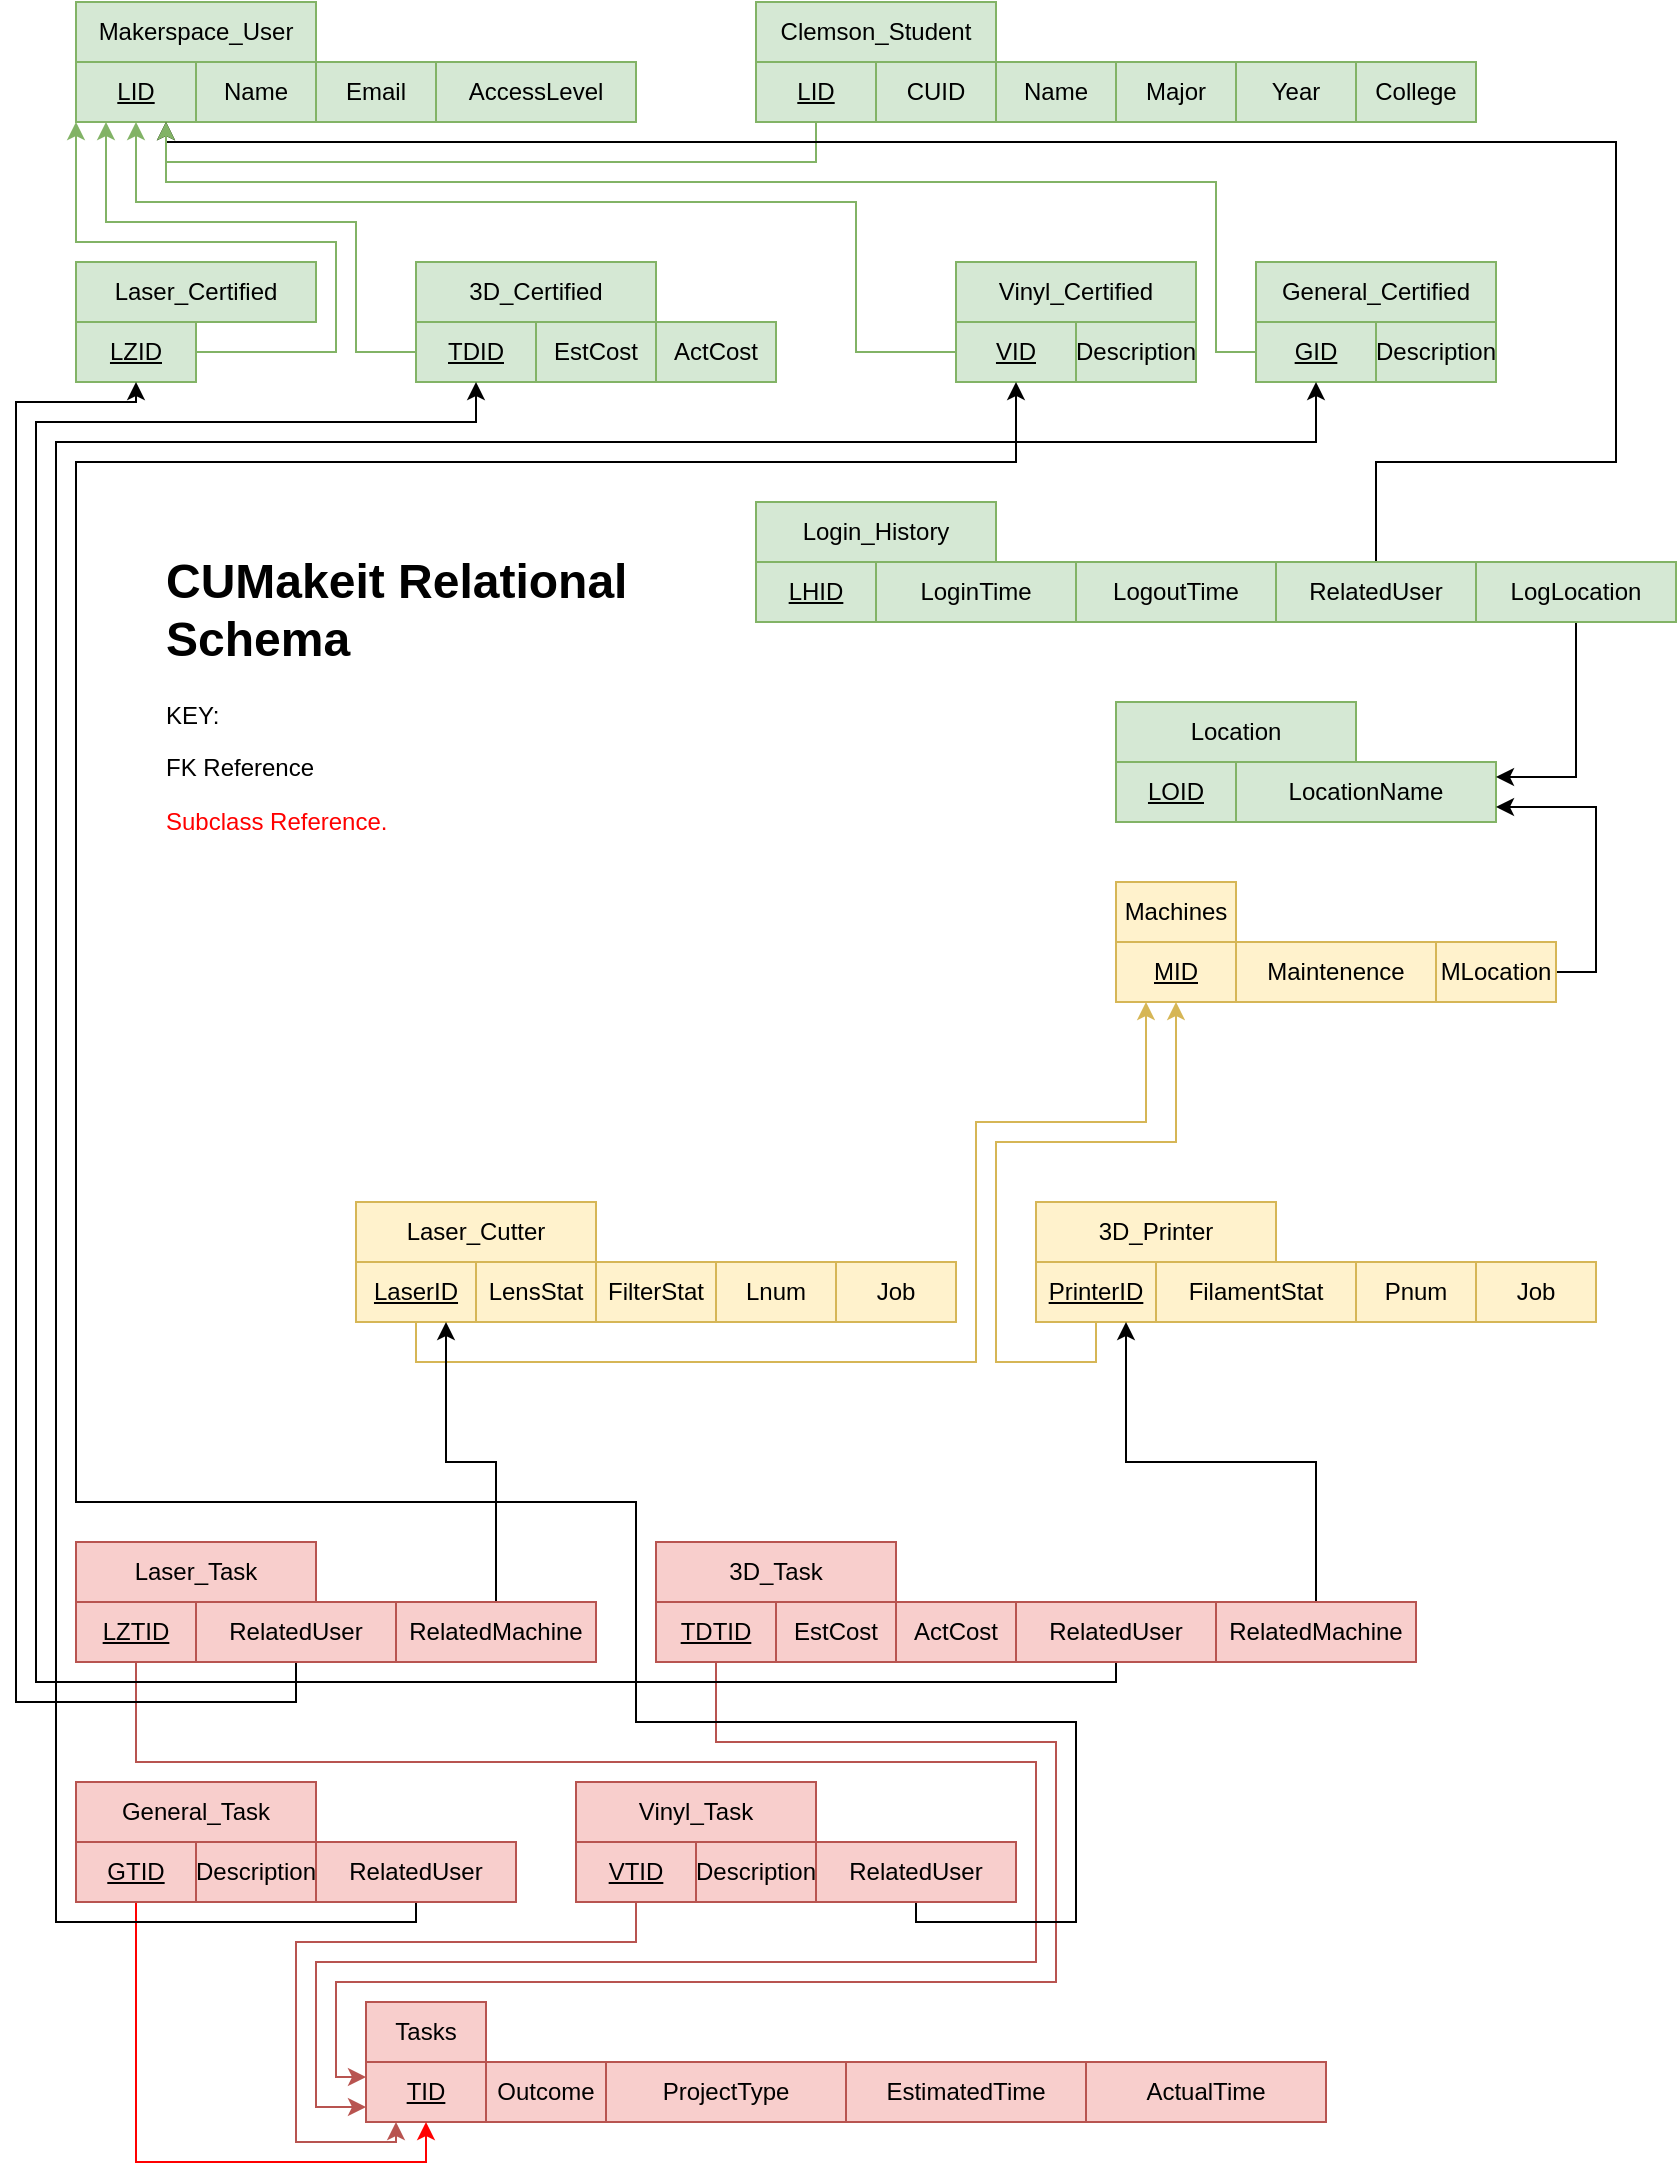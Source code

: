 <mxfile version="12.6.8" type="google"><diagram id="7xzzc8XSe2g-9mgjpQbV" name="Page-1"><mxGraphModel dx="1422" dy="704" grid="1" gridSize="10" guides="1" tooltips="1" connect="1" arrows="1" fold="1" page="1" pageScale="1" pageWidth="850" pageHeight="1100" math="0" shadow="0"><root><mxCell id="0"/><mxCell id="1" parent="0"/><mxCell id="6vYiXT27X86GhQqKQQ4C-1" value="Makerspace_User" style="rounded=0;whiteSpace=wrap;html=1;fillColor=#d5e8d4;strokeColor=#82b366;" parent="1" vertex="1"><mxGeometry x="40" y="10" width="120" height="30" as="geometry"/></mxCell><mxCell id="6vYiXT27X86GhQqKQQ4C-3" value="&lt;u&gt;LID&lt;/u&gt;" style="rounded=0;whiteSpace=wrap;html=1;fillColor=#d5e8d4;strokeColor=#82b366;" parent="1" vertex="1"><mxGeometry x="40" y="40" width="60" height="30" as="geometry"/></mxCell><mxCell id="6vYiXT27X86GhQqKQQ4C-4" value="Name" style="rounded=0;whiteSpace=wrap;html=1;fillColor=#d5e8d4;strokeColor=#82b366;" parent="1" vertex="1"><mxGeometry x="100" y="40" width="60" height="30" as="geometry"/></mxCell><mxCell id="6vYiXT27X86GhQqKQQ4C-5" value="Email" style="rounded=0;whiteSpace=wrap;html=1;fillColor=#d5e8d4;strokeColor=#82b366;" parent="1" vertex="1"><mxGeometry x="160" y="40" width="60" height="30" as="geometry"/></mxCell><mxCell id="6vYiXT27X86GhQqKQQ4C-8" value="AccessLevel" style="rounded=0;whiteSpace=wrap;html=1;fillColor=#d5e8d4;strokeColor=#82b366;" parent="1" vertex="1"><mxGeometry x="220" y="40" width="100" height="30" as="geometry"/></mxCell><mxCell id="6vYiXT27X86GhQqKQQ4C-10" value="Clemson_Student" style="rounded=0;whiteSpace=wrap;html=1;fillColor=#d5e8d4;strokeColor=#82b366;" parent="1" vertex="1"><mxGeometry x="380" y="10" width="120" height="30" as="geometry"/></mxCell><mxCell id="RPvFM0izLNQsbsM2TqoI-70" style="edgeStyle=orthogonalEdgeStyle;rounded=0;orthogonalLoop=1;jettySize=auto;html=1;exitX=0.5;exitY=1;exitDx=0;exitDy=0;entryX=0.75;entryY=1;entryDx=0;entryDy=0;strokeColor=#82b366;fillColor=#d5e8d4;" parent="1" source="6vYiXT27X86GhQqKQQ4C-11" target="6vYiXT27X86GhQqKQQ4C-3" edge="1"><mxGeometry relative="1" as="geometry"/></mxCell><mxCell id="6vYiXT27X86GhQqKQQ4C-11" value="&lt;u&gt;LID&lt;/u&gt;" style="rounded=0;whiteSpace=wrap;html=1;fillColor=#d5e8d4;strokeColor=#82b366;" parent="1" vertex="1"><mxGeometry x="380" y="40" width="60" height="30" as="geometry"/></mxCell><mxCell id="6vYiXT27X86GhQqKQQ4C-12" value="CUID" style="rounded=0;whiteSpace=wrap;html=1;fillColor=#d5e8d4;strokeColor=#82b366;" parent="1" vertex="1"><mxGeometry x="440" y="40" width="60" height="30" as="geometry"/></mxCell><mxCell id="6vYiXT27X86GhQqKQQ4C-13" value="Name" style="rounded=0;whiteSpace=wrap;html=1;fillColor=#d5e8d4;strokeColor=#82b366;" parent="1" vertex="1"><mxGeometry x="500" y="40" width="60" height="30" as="geometry"/></mxCell><mxCell id="6vYiXT27X86GhQqKQQ4C-14" value="Login_History" style="rounded=0;whiteSpace=wrap;html=1;fillColor=#d5e8d4;strokeColor=#82b366;" parent="1" vertex="1"><mxGeometry x="380" y="260" width="120" height="30" as="geometry"/></mxCell><mxCell id="6vYiXT27X86GhQqKQQ4C-15" value="&lt;u&gt;LHID&lt;/u&gt;" style="rounded=0;whiteSpace=wrap;html=1;fillColor=#d5e8d4;strokeColor=#82b366;" parent="1" vertex="1"><mxGeometry x="380" y="290" width="60" height="30" as="geometry"/></mxCell><mxCell id="6vYiXT27X86GhQqKQQ4C-16" value="LoginTime" style="rounded=0;whiteSpace=wrap;html=1;fillColor=#d5e8d4;strokeColor=#82b366;" parent="1" vertex="1"><mxGeometry x="440" y="290" width="100" height="30" as="geometry"/></mxCell><mxCell id="RPvFM0izLNQsbsM2TqoI-42" style="edgeStyle=orthogonalEdgeStyle;rounded=0;orthogonalLoop=1;jettySize=auto;html=1;exitX=0.5;exitY=1;exitDx=0;exitDy=0;entryX=0.25;entryY=1;entryDx=0;entryDy=0;strokeColor=#d6b656;fillColor=#fff2cc;" parent="1" source="6vYiXT27X86GhQqKQQ4C-38" target="6vYiXT27X86GhQqKQQ4C-67" edge="1"><mxGeometry relative="1" as="geometry"><mxPoint x="490" y="560" as="targetPoint"/><Array as="points"><mxPoint x="210" y="690"/><mxPoint x="490" y="690"/><mxPoint x="490" y="570"/><mxPoint x="575" y="570"/></Array></mxGeometry></mxCell><mxCell id="6vYiXT27X86GhQqKQQ4C-38" value="&lt;u&gt;LaserID&lt;/u&gt;" style="rounded=0;whiteSpace=wrap;html=1;fillColor=#fff2cc;strokeColor=#d6b656;" parent="1" vertex="1"><mxGeometry x="180" y="640" width="60" height="30" as="geometry"/></mxCell><mxCell id="6vYiXT27X86GhQqKQQ4C-39" value="Laser_Cutter" style="rounded=0;whiteSpace=wrap;html=1;fillColor=#fff2cc;strokeColor=#d6b656;" parent="1" vertex="1"><mxGeometry x="180" y="610" width="120" height="30" as="geometry"/></mxCell><mxCell id="6vYiXT27X86GhQqKQQ4C-41" value="LensStat" style="rounded=0;whiteSpace=wrap;html=1;fillColor=#fff2cc;strokeColor=#d6b656;" parent="1" vertex="1"><mxGeometry x="240" y="640" width="60" height="30" as="geometry"/></mxCell><mxCell id="6vYiXT27X86GhQqKQQ4C-42" value="Laser_Task" style="rounded=0;whiteSpace=wrap;html=1;fillColor=#f8cecc;strokeColor=#b85450;" parent="1" vertex="1"><mxGeometry x="40" y="780" width="120" height="30" as="geometry"/></mxCell><mxCell id="jM8EBMYwsMgfI1bPNDnx-3" style="edgeStyle=orthogonalEdgeStyle;rounded=0;orthogonalLoop=1;jettySize=auto;html=1;exitX=0.5;exitY=1;exitDx=0;exitDy=0;entryX=0;entryY=0.75;entryDx=0;entryDy=0;strokeColor=#b85450;fillColor=#f8cecc;" parent="1" source="6vYiXT27X86GhQqKQQ4C-43" target="6vYiXT27X86GhQqKQQ4C-57" edge="1"><mxGeometry relative="1" as="geometry"><mxPoint x="20" y="1050" as="targetPoint"/><Array as="points"><mxPoint x="70" y="890"/><mxPoint x="520" y="890"/><mxPoint x="520" y="990"/><mxPoint x="160" y="990"/><mxPoint x="160" y="1063"/></Array></mxGeometry></mxCell><mxCell id="6vYiXT27X86GhQqKQQ4C-43" value="&lt;u&gt;LZTID&lt;/u&gt;" style="rounded=0;whiteSpace=wrap;html=1;fillColor=#f8cecc;strokeColor=#b85450;" parent="1" vertex="1"><mxGeometry x="40" y="810" width="60" height="30" as="geometry"/></mxCell><mxCell id="6vYiXT27X86GhQqKQQ4C-56" value="Tasks" style="rounded=0;whiteSpace=wrap;html=1;fillColor=#f8cecc;strokeColor=#b85450;" parent="1" vertex="1"><mxGeometry x="185" y="1010" width="60" height="30" as="geometry"/></mxCell><mxCell id="6vYiXT27X86GhQqKQQ4C-57" value="&lt;u&gt;TID&lt;/u&gt;" style="rounded=0;whiteSpace=wrap;html=1;fillColor=#f8cecc;strokeColor=#b85450;" parent="1" vertex="1"><mxGeometry x="185" y="1040" width="60" height="30" as="geometry"/></mxCell><mxCell id="6vYiXT27X86GhQqKQQ4C-58" value="Outcome" style="rounded=0;whiteSpace=wrap;html=1;fillColor=#f8cecc;strokeColor=#b85450;" parent="1" vertex="1"><mxGeometry x="245" y="1040" width="60" height="30" as="geometry"/></mxCell><mxCell id="6vYiXT27X86GhQqKQQ4C-59" value="ProjectType" style="rounded=0;whiteSpace=wrap;html=1;fillColor=#f8cecc;strokeColor=#b85450;" parent="1" vertex="1"><mxGeometry x="305" y="1040" width="120" height="30" as="geometry"/></mxCell><mxCell id="6vYiXT27X86GhQqKQQ4C-61" value="Location" style="rounded=0;whiteSpace=wrap;html=1;fillColor=#d5e8d4;strokeColor=#82b366;" parent="1" vertex="1"><mxGeometry x="560" y="360" width="120" height="30" as="geometry"/></mxCell><mxCell id="6vYiXT27X86GhQqKQQ4C-62" value="&lt;u&gt;LOID&lt;/u&gt;" style="rounded=0;whiteSpace=wrap;html=1;fillColor=#d5e8d4;strokeColor=#82b366;" parent="1" vertex="1"><mxGeometry x="560" y="390" width="60" height="30" as="geometry"/></mxCell><mxCell id="6vYiXT27X86GhQqKQQ4C-64" value="LocationName" style="rounded=0;whiteSpace=wrap;html=1;fillColor=#d5e8d4;strokeColor=#82b366;" parent="1" vertex="1"><mxGeometry x="620" y="390" width="130" height="30" as="geometry"/></mxCell><mxCell id="6vYiXT27X86GhQqKQQ4C-66" value="Machines" style="rounded=0;whiteSpace=wrap;html=1;fillColor=#fff2cc;strokeColor=#d6b656;" parent="1" vertex="1"><mxGeometry x="560" y="450" width="60" height="30" as="geometry"/></mxCell><mxCell id="6vYiXT27X86GhQqKQQ4C-67" value="&lt;u&gt;MID&lt;/u&gt;" style="rounded=0;whiteSpace=wrap;html=1;fillColor=#fff2cc;strokeColor=#d6b656;" parent="1" vertex="1"><mxGeometry x="560" y="480" width="60" height="30" as="geometry"/></mxCell><mxCell id="6vYiXT27X86GhQqKQQ4C-68" value="Maintenence" style="rounded=0;whiteSpace=wrap;html=1;fillColor=#fff2cc;strokeColor=#d6b656;" parent="1" vertex="1"><mxGeometry x="620" y="480" width="100" height="30" as="geometry"/></mxCell><mxCell id="RPvFM0izLNQsbsM2TqoI-7" value="Major" style="rounded=0;whiteSpace=wrap;html=1;fillColor=#d5e8d4;strokeColor=#82b366;" parent="1" vertex="1"><mxGeometry x="560" y="40" width="60" height="30" as="geometry"/></mxCell><mxCell id="RPvFM0izLNQsbsM2TqoI-8" value="Year" style="rounded=0;whiteSpace=wrap;html=1;fillColor=#d5e8d4;strokeColor=#82b366;" parent="1" vertex="1"><mxGeometry x="620" y="40" width="60" height="30" as="geometry"/></mxCell><mxCell id="RPvFM0izLNQsbsM2TqoI-9" value="College" style="rounded=0;whiteSpace=wrap;html=1;fillColor=#d5e8d4;strokeColor=#82b366;" parent="1" vertex="1"><mxGeometry x="680" y="40" width="60" height="30" as="geometry"/></mxCell><mxCell id="RPvFM0izLNQsbsM2TqoI-11" value="LogoutTime" style="rounded=0;whiteSpace=wrap;html=1;fillColor=#d5e8d4;strokeColor=#82b366;" parent="1" vertex="1"><mxGeometry x="540" y="290" width="100" height="30" as="geometry"/></mxCell><mxCell id="jM8EBMYwsMgfI1bPNDnx-18" style="edgeStyle=orthogonalEdgeStyle;rounded=0;orthogonalLoop=1;jettySize=auto;html=1;exitX=0.5;exitY=0;exitDx=0;exitDy=0;strokeColor=#000000;entryX=0.75;entryY=1;entryDx=0;entryDy=0;" parent="1" source="RPvFM0izLNQsbsM2TqoI-12" target="6vYiXT27X86GhQqKQQ4C-3" edge="1"><mxGeometry relative="1" as="geometry"><mxPoint x="90" y="80" as="targetPoint"/><Array as="points"><mxPoint x="690" y="240"/><mxPoint x="810" y="240"/><mxPoint x="810" y="80"/><mxPoint x="85" y="80"/></Array></mxGeometry></mxCell><mxCell id="RPvFM0izLNQsbsM2TqoI-12" value="RelatedUser" style="rounded=0;whiteSpace=wrap;html=1;fillColor=#d5e8d4;strokeColor=#82b366;" parent="1" vertex="1"><mxGeometry x="640" y="290" width="100" height="30" as="geometry"/></mxCell><mxCell id="RPvFM0izLNQsbsM2TqoI-73" style="edgeStyle=orthogonalEdgeStyle;rounded=0;orthogonalLoop=1;jettySize=auto;html=1;exitX=0.5;exitY=1;exitDx=0;exitDy=0;entryX=1;entryY=0.25;entryDx=0;entryDy=0;" parent="1" source="RPvFM0izLNQsbsM2TqoI-13" target="6vYiXT27X86GhQqKQQ4C-64" edge="1"><mxGeometry relative="1" as="geometry"/></mxCell><mxCell id="RPvFM0izLNQsbsM2TqoI-13" value="LogLocation" style="rounded=0;whiteSpace=wrap;html=1;fillColor=#d5e8d4;strokeColor=#82b366;" parent="1" vertex="1"><mxGeometry x="740" y="290" width="100" height="30" as="geometry"/></mxCell><mxCell id="RPvFM0izLNQsbsM2TqoI-16" value="EstimatedTime" style="rounded=0;whiteSpace=wrap;html=1;fillColor=#f8cecc;strokeColor=#b85450;" parent="1" vertex="1"><mxGeometry x="425" y="1040" width="120" height="30" as="geometry"/></mxCell><mxCell id="RPvFM0izLNQsbsM2TqoI-17" value="ActualTime" style="rounded=0;whiteSpace=wrap;html=1;fillColor=#f8cecc;strokeColor=#b85450;" parent="1" vertex="1"><mxGeometry x="545" y="1040" width="120" height="30" as="geometry"/></mxCell><mxCell id="RPvFM0izLNQsbsM2TqoI-19" value="3D_Task" style="rounded=0;whiteSpace=wrap;html=1;fillColor=#f8cecc;strokeColor=#b85450;" parent="1" vertex="1"><mxGeometry x="330" y="780" width="120" height="30" as="geometry"/></mxCell><mxCell id="jM8EBMYwsMgfI1bPNDnx-4" style="edgeStyle=orthogonalEdgeStyle;rounded=0;orthogonalLoop=1;jettySize=auto;html=1;exitX=0.5;exitY=1;exitDx=0;exitDy=0;entryX=0;entryY=0.25;entryDx=0;entryDy=0;strokeColor=#b85450;fillColor=#f8cecc;" parent="1" source="RPvFM0izLNQsbsM2TqoI-20" target="6vYiXT27X86GhQqKQQ4C-57" edge="1"><mxGeometry relative="1" as="geometry"><mxPoint x="10" y="1050" as="targetPoint"/><Array as="points"><mxPoint x="360" y="880"/><mxPoint x="530" y="880"/><mxPoint x="530" y="1000"/><mxPoint x="170" y="1000"/><mxPoint x="170" y="1048"/></Array></mxGeometry></mxCell><mxCell id="RPvFM0izLNQsbsM2TqoI-20" value="&lt;u&gt;TDTID&lt;/u&gt;" style="rounded=0;whiteSpace=wrap;html=1;fillColor=#f8cecc;strokeColor=#b85450;" parent="1" vertex="1"><mxGeometry x="330" y="810" width="60" height="30" as="geometry"/></mxCell><mxCell id="RPvFM0izLNQsbsM2TqoI-21" value="Vinyl_Task" style="rounded=0;whiteSpace=wrap;html=1;fillColor=#f8cecc;strokeColor=#b85450;" parent="1" vertex="1"><mxGeometry x="290" y="900" width="120" height="30" as="geometry"/></mxCell><mxCell id="jM8EBMYwsMgfI1bPNDnx-2" style="edgeStyle=orthogonalEdgeStyle;rounded=0;orthogonalLoop=1;jettySize=auto;html=1;exitX=0.5;exitY=1;exitDx=0;exitDy=0;entryX=0.25;entryY=1;entryDx=0;entryDy=0;fillColor=#f8cecc;strokeColor=#b85450;" parent="1" source="RPvFM0izLNQsbsM2TqoI-22" target="6vYiXT27X86GhQqKQQ4C-57" edge="1"><mxGeometry relative="1" as="geometry"><mxPoint x="200" y="1080" as="targetPoint"/><Array as="points"><mxPoint x="320" y="980"/><mxPoint x="150" y="980"/><mxPoint x="150" y="1080"/><mxPoint x="200" y="1080"/></Array></mxGeometry></mxCell><mxCell id="RPvFM0izLNQsbsM2TqoI-22" value="&lt;u&gt;VTID&lt;/u&gt;" style="rounded=0;whiteSpace=wrap;html=1;fillColor=#f8cecc;strokeColor=#b85450;" parent="1" vertex="1"><mxGeometry x="290" y="930" width="60" height="30" as="geometry"/></mxCell><mxCell id="RPvFM0izLNQsbsM2TqoI-23" value="General_Task" style="rounded=0;whiteSpace=wrap;html=1;fillColor=#f8cecc;strokeColor=#b85450;" parent="1" vertex="1"><mxGeometry x="40" y="900" width="120" height="30" as="geometry"/></mxCell><mxCell id="jM8EBMYwsMgfI1bPNDnx-1" style="edgeStyle=orthogonalEdgeStyle;rounded=0;orthogonalLoop=1;jettySize=auto;html=1;exitX=0.5;exitY=1;exitDx=0;exitDy=0;entryX=0.5;entryY=1;entryDx=0;entryDy=0;strokeColor=#FF0000;" parent="1" source="RPvFM0izLNQsbsM2TqoI-24" target="6vYiXT27X86GhQqKQQ4C-57" edge="1"><mxGeometry relative="1" as="geometry"><mxPoint x="220" y="1090" as="targetPoint"/><Array as="points"><mxPoint x="70" y="1090"/><mxPoint x="215" y="1090"/></Array></mxGeometry></mxCell><mxCell id="RPvFM0izLNQsbsM2TqoI-24" value="&lt;u&gt;GTID&lt;/u&gt;" style="rounded=0;whiteSpace=wrap;html=1;fillColor=#f8cecc;strokeColor=#b85450;" parent="1" vertex="1"><mxGeometry x="40" y="930" width="60" height="30" as="geometry"/></mxCell><mxCell id="RPvFM0izLNQsbsM2TqoI-25" value="EstCost" style="rounded=0;whiteSpace=wrap;html=1;fillColor=#f8cecc;strokeColor=#b85450;" parent="1" vertex="1"><mxGeometry x="390" y="810" width="60" height="30" as="geometry"/></mxCell><mxCell id="RPvFM0izLNQsbsM2TqoI-26" value="ActCost" style="rounded=0;whiteSpace=wrap;html=1;fillColor=#f8cecc;strokeColor=#b85450;" parent="1" vertex="1"><mxGeometry x="450" y="810" width="60" height="30" as="geometry"/></mxCell><mxCell id="RPvFM0izLNQsbsM2TqoI-71" style="edgeStyle=orthogonalEdgeStyle;rounded=0;orthogonalLoop=1;jettySize=auto;html=1;exitX=1;exitY=0.5;exitDx=0;exitDy=0;entryX=1;entryY=0.75;entryDx=0;entryDy=0;" parent="1" source="RPvFM0izLNQsbsM2TqoI-29" target="6vYiXT27X86GhQqKQQ4C-64" edge="1"><mxGeometry relative="1" as="geometry"/></mxCell><mxCell id="RPvFM0izLNQsbsM2TqoI-29" value="MLocation" style="rounded=0;whiteSpace=wrap;html=1;fillColor=#fff2cc;strokeColor=#d6b656;" parent="1" vertex="1"><mxGeometry x="720" y="480" width="60" height="30" as="geometry"/></mxCell><mxCell id="RPvFM0izLNQsbsM2TqoI-41" style="edgeStyle=orthogonalEdgeStyle;rounded=0;orthogonalLoop=1;jettySize=auto;html=1;exitX=0.5;exitY=1;exitDx=0;exitDy=0;entryX=0.5;entryY=1;entryDx=0;entryDy=0;strokeColor=#d6b656;fillColor=#fff2cc;" parent="1" source="RPvFM0izLNQsbsM2TqoI-30" target="6vYiXT27X86GhQqKQQ4C-67" edge="1"><mxGeometry relative="1" as="geometry"><mxPoint x="590" y="520" as="targetPoint"/><Array as="points"><mxPoint x="550" y="690"/><mxPoint x="500" y="690"/><mxPoint x="500" y="580"/><mxPoint x="590" y="580"/></Array></mxGeometry></mxCell><mxCell id="RPvFM0izLNQsbsM2TqoI-30" value="&lt;u&gt;PrinterID&lt;/u&gt;" style="rounded=0;whiteSpace=wrap;html=1;fillColor=#fff2cc;strokeColor=#d6b656;" parent="1" vertex="1"><mxGeometry x="520" y="640" width="60" height="30" as="geometry"/></mxCell><mxCell id="RPvFM0izLNQsbsM2TqoI-31" value="3D_Printer" style="rounded=0;whiteSpace=wrap;html=1;fillColor=#fff2cc;strokeColor=#d6b656;" parent="1" vertex="1"><mxGeometry x="520" y="610" width="120" height="30" as="geometry"/></mxCell><mxCell id="RPvFM0izLNQsbsM2TqoI-32" value="FilamentStat" style="rounded=0;whiteSpace=wrap;html=1;fillColor=#fff2cc;strokeColor=#d6b656;" parent="1" vertex="1"><mxGeometry x="580" y="640" width="100" height="30" as="geometry"/></mxCell><mxCell id="RPvFM0izLNQsbsM2TqoI-33" value="FilterStat" style="rounded=0;whiteSpace=wrap;html=1;fillColor=#fff2cc;strokeColor=#d6b656;" parent="1" vertex="1"><mxGeometry x="300" y="640" width="60" height="30" as="geometry"/></mxCell><mxCell id="RPvFM0izLNQsbsM2TqoI-34" value="Lnum" style="rounded=0;whiteSpace=wrap;html=1;fillColor=#fff2cc;strokeColor=#d6b656;" parent="1" vertex="1"><mxGeometry x="360" y="640" width="60" height="30" as="geometry"/></mxCell><mxCell id="RPvFM0izLNQsbsM2TqoI-35" value="Job" style="rounded=0;whiteSpace=wrap;html=1;fillColor=#fff2cc;strokeColor=#d6b656;" parent="1" vertex="1"><mxGeometry x="420" y="640" width="60" height="30" as="geometry"/></mxCell><mxCell id="RPvFM0izLNQsbsM2TqoI-36" value="Pnum" style="rounded=0;whiteSpace=wrap;html=1;fillColor=#fff2cc;strokeColor=#d6b656;" parent="1" vertex="1"><mxGeometry x="680" y="640" width="60" height="30" as="geometry"/></mxCell><mxCell id="RPvFM0izLNQsbsM2TqoI-39" value="Job" style="rounded=0;whiteSpace=wrap;html=1;fillColor=#fff2cc;strokeColor=#d6b656;" parent="1" vertex="1"><mxGeometry x="740" y="640" width="60" height="30" as="geometry"/></mxCell><mxCell id="RPvFM0izLNQsbsM2TqoI-44" value="Description" style="rounded=0;whiteSpace=wrap;html=1;fillColor=#f8cecc;strokeColor=#b85450;" parent="1" vertex="1"><mxGeometry x="350" y="930" width="60" height="30" as="geometry"/></mxCell><mxCell id="RPvFM0izLNQsbsM2TqoI-46" value="Description" style="rounded=0;whiteSpace=wrap;html=1;fillColor=#f8cecc;strokeColor=#b85450;" parent="1" vertex="1"><mxGeometry x="100" y="930" width="60" height="30" as="geometry"/></mxCell><mxCell id="RPvFM0izLNQsbsM2TqoI-47" value="Laser_Certified" style="rounded=0;whiteSpace=wrap;html=1;fillColor=#d5e8d4;strokeColor=#82b366;" parent="1" vertex="1"><mxGeometry x="40" y="140" width="120" height="30" as="geometry"/></mxCell><mxCell id="RPvFM0izLNQsbsM2TqoI-66" style="edgeStyle=orthogonalEdgeStyle;rounded=0;orthogonalLoop=1;jettySize=auto;html=1;exitX=1;exitY=0.5;exitDx=0;exitDy=0;entryX=0;entryY=1;entryDx=0;entryDy=0;fillColor=#d5e8d4;strokeColor=#82b366;" parent="1" source="RPvFM0izLNQsbsM2TqoI-48" target="6vYiXT27X86GhQqKQQ4C-3" edge="1"><mxGeometry relative="1" as="geometry"><mxPoint x="180" y="120" as="targetPoint"/><Array as="points"><mxPoint x="170" y="185"/><mxPoint x="170" y="130"/><mxPoint x="40" y="130"/></Array></mxGeometry></mxCell><mxCell id="RPvFM0izLNQsbsM2TqoI-48" value="&lt;u&gt;LZID&lt;/u&gt;" style="rounded=0;whiteSpace=wrap;html=1;fillColor=#d5e8d4;strokeColor=#82b366;" parent="1" vertex="1"><mxGeometry x="40" y="170" width="60" height="30" as="geometry"/></mxCell><mxCell id="RPvFM0izLNQsbsM2TqoI-49" value="3D_Certified" style="rounded=0;whiteSpace=wrap;html=1;fillColor=#d5e8d4;strokeColor=#82b366;" parent="1" vertex="1"><mxGeometry x="210" y="140" width="120" height="30" as="geometry"/></mxCell><mxCell id="RPvFM0izLNQsbsM2TqoI-67" style="edgeStyle=orthogonalEdgeStyle;rounded=0;orthogonalLoop=1;jettySize=auto;html=1;exitX=0;exitY=0.5;exitDx=0;exitDy=0;entryX=0.25;entryY=1;entryDx=0;entryDy=0;strokeColor=#82b366;fillColor=#d5e8d4;" parent="1" source="RPvFM0izLNQsbsM2TqoI-50" target="6vYiXT27X86GhQqKQQ4C-3" edge="1"><mxGeometry relative="1" as="geometry"><mxPoint x="180" y="120" as="targetPoint"/><Array as="points"><mxPoint x="180" y="185"/><mxPoint x="180" y="120"/><mxPoint x="55" y="120"/></Array></mxGeometry></mxCell><mxCell id="RPvFM0izLNQsbsM2TqoI-50" value="&lt;u&gt;TDID&lt;/u&gt;" style="rounded=0;whiteSpace=wrap;html=1;fillColor=#d5e8d4;strokeColor=#82b366;" parent="1" vertex="1"><mxGeometry x="210" y="170" width="60" height="30" as="geometry"/></mxCell><mxCell id="RPvFM0izLNQsbsM2TqoI-51" value="Vinyl_Certified" style="rounded=0;whiteSpace=wrap;html=1;fillColor=#d5e8d4;strokeColor=#82b366;" parent="1" vertex="1"><mxGeometry x="480" y="140" width="120" height="30" as="geometry"/></mxCell><mxCell id="RPvFM0izLNQsbsM2TqoI-68" style="edgeStyle=orthogonalEdgeStyle;rounded=0;orthogonalLoop=1;jettySize=auto;html=1;exitX=0;exitY=0.5;exitDx=0;exitDy=0;entryX=0.5;entryY=1;entryDx=0;entryDy=0;strokeColor=#82b366;fillColor=#d5e8d4;" parent="1" source="RPvFM0izLNQsbsM2TqoI-52" target="6vYiXT27X86GhQqKQQ4C-3" edge="1"><mxGeometry relative="1" as="geometry"><Array as="points"><mxPoint x="430" y="185"/><mxPoint x="430" y="110"/><mxPoint x="70" y="110"/></Array></mxGeometry></mxCell><mxCell id="RPvFM0izLNQsbsM2TqoI-52" value="&lt;u&gt;VID&lt;/u&gt;" style="rounded=0;whiteSpace=wrap;html=1;fillColor=#d5e8d4;strokeColor=#82b366;" parent="1" vertex="1"><mxGeometry x="480" y="170" width="60" height="30" as="geometry"/></mxCell><mxCell id="RPvFM0izLNQsbsM2TqoI-53" value="General_Certified" style="rounded=0;whiteSpace=wrap;html=1;fillColor=#d5e8d4;strokeColor=#82b366;" parent="1" vertex="1"><mxGeometry x="630" y="140" width="120" height="30" as="geometry"/></mxCell><mxCell id="RPvFM0izLNQsbsM2TqoI-69" style="edgeStyle=orthogonalEdgeStyle;rounded=0;orthogonalLoop=1;jettySize=auto;html=1;exitX=0;exitY=0.5;exitDx=0;exitDy=0;entryX=0.75;entryY=1;entryDx=0;entryDy=0;strokeColor=#82b366;fillColor=#d5e8d4;" parent="1" source="RPvFM0izLNQsbsM2TqoI-54" target="6vYiXT27X86GhQqKQQ4C-3" edge="1"><mxGeometry relative="1" as="geometry"><mxPoint x="610" y="100" as="targetPoint"/><Array as="points"><mxPoint x="610" y="185"/><mxPoint x="610" y="100"/><mxPoint x="85" y="100"/></Array></mxGeometry></mxCell><mxCell id="RPvFM0izLNQsbsM2TqoI-54" value="&lt;u&gt;GID&lt;/u&gt;" style="rounded=0;whiteSpace=wrap;html=1;fillColor=#d5e8d4;strokeColor=#82b366;" parent="1" vertex="1"><mxGeometry x="630" y="170" width="60" height="30" as="geometry"/></mxCell><mxCell id="RPvFM0izLNQsbsM2TqoI-55" value="EstCost" style="rounded=0;whiteSpace=wrap;html=1;fillColor=#d5e8d4;strokeColor=#82b366;" parent="1" vertex="1"><mxGeometry x="270" y="170" width="60" height="30" as="geometry"/></mxCell><mxCell id="RPvFM0izLNQsbsM2TqoI-56" value="ActCost" style="rounded=0;whiteSpace=wrap;html=1;fillColor=#d5e8d4;strokeColor=#82b366;" parent="1" vertex="1"><mxGeometry x="330" y="170" width="60" height="30" as="geometry"/></mxCell><mxCell id="RPvFM0izLNQsbsM2TqoI-57" value="Description" style="rounded=0;whiteSpace=wrap;html=1;fillColor=#d5e8d4;strokeColor=#82b366;" parent="1" vertex="1"><mxGeometry x="540" y="170" width="60" height="30" as="geometry"/></mxCell><mxCell id="RPvFM0izLNQsbsM2TqoI-58" value="Description" style="rounded=0;whiteSpace=wrap;html=1;fillColor=#d5e8d4;strokeColor=#82b366;" parent="1" vertex="1"><mxGeometry x="690" y="170" width="60" height="30" as="geometry"/></mxCell><mxCell id="jM8EBMYwsMgfI1bPNDnx-6" style="edgeStyle=orthogonalEdgeStyle;rounded=0;orthogonalLoop=1;jettySize=auto;html=1;exitX=0.5;exitY=1;exitDx=0;exitDy=0;entryX=0.5;entryY=1;entryDx=0;entryDy=0;" parent="1" source="RPvFM0izLNQsbsM2TqoI-60" target="RPvFM0izLNQsbsM2TqoI-50" edge="1"><mxGeometry relative="1" as="geometry"><mxPoint x="20" y="240" as="targetPoint"/><Array as="points"><mxPoint x="560" y="850"/><mxPoint x="20" y="850"/><mxPoint x="20" y="220"/><mxPoint x="240" y="220"/></Array></mxGeometry></mxCell><mxCell id="RPvFM0izLNQsbsM2TqoI-60" value="RelatedUser" style="rounded=0;whiteSpace=wrap;html=1;fillColor=#f8cecc;strokeColor=#b85450;" parent="1" vertex="1"><mxGeometry x="510" y="810" width="100" height="30" as="geometry"/></mxCell><mxCell id="jM8EBMYwsMgfI1bPNDnx-5" style="edgeStyle=orthogonalEdgeStyle;rounded=0;orthogonalLoop=1;jettySize=auto;html=1;exitX=0.5;exitY=1;exitDx=0;exitDy=0;entryX=0.5;entryY=1;entryDx=0;entryDy=0;" parent="1" source="RPvFM0izLNQsbsM2TqoI-61" target="RPvFM0izLNQsbsM2TqoI-48" edge="1"><mxGeometry relative="1" as="geometry"><mxPoint x="10" y="200" as="targetPoint"/><Array as="points"><mxPoint x="150" y="860"/><mxPoint x="10" y="860"/><mxPoint x="10" y="210"/><mxPoint x="70" y="210"/></Array></mxGeometry></mxCell><mxCell id="RPvFM0izLNQsbsM2TqoI-61" value="RelatedUser" style="rounded=0;whiteSpace=wrap;html=1;fillColor=#f8cecc;strokeColor=#b85450;" parent="1" vertex="1"><mxGeometry x="100" y="810" width="100" height="30" as="geometry"/></mxCell><mxCell id="jM8EBMYwsMgfI1bPNDnx-13" style="edgeStyle=orthogonalEdgeStyle;rounded=0;orthogonalLoop=1;jettySize=auto;html=1;exitX=0.5;exitY=1;exitDx=0;exitDy=0;entryX=0.5;entryY=1;entryDx=0;entryDy=0;" parent="1" source="RPvFM0izLNQsbsM2TqoI-62" target="RPvFM0izLNQsbsM2TqoI-52" edge="1"><mxGeometry relative="1" as="geometry"><mxPoint x="510" y="240" as="targetPoint"/><Array as="points"><mxPoint x="460" y="970"/><mxPoint x="540" y="970"/><mxPoint x="540" y="870"/><mxPoint x="320" y="870"/><mxPoint x="320" y="760"/><mxPoint x="40" y="760"/><mxPoint x="40" y="240"/><mxPoint x="510" y="240"/></Array></mxGeometry></mxCell><mxCell id="RPvFM0izLNQsbsM2TqoI-62" value="RelatedUser" style="rounded=0;whiteSpace=wrap;html=1;fillColor=#f8cecc;strokeColor=#b85450;" parent="1" vertex="1"><mxGeometry x="410" y="930" width="100" height="30" as="geometry"/></mxCell><mxCell id="jM8EBMYwsMgfI1bPNDnx-12" style="edgeStyle=orthogonalEdgeStyle;rounded=0;orthogonalLoop=1;jettySize=auto;html=1;exitX=0.5;exitY=1;exitDx=0;exitDy=0;entryX=0.5;entryY=1;entryDx=0;entryDy=0;" parent="1" source="RPvFM0izLNQsbsM2TqoI-63" target="RPvFM0izLNQsbsM2TqoI-54" edge="1"><mxGeometry relative="1" as="geometry"><mxPoint x="510" y="230" as="targetPoint"/><Array as="points"><mxPoint x="210" y="970"/><mxPoint x="30" y="970"/><mxPoint x="30" y="230"/><mxPoint x="660" y="230"/></Array></mxGeometry></mxCell><mxCell id="RPvFM0izLNQsbsM2TqoI-63" value="RelatedUser" style="rounded=0;whiteSpace=wrap;html=1;fillColor=#f8cecc;strokeColor=#b85450;" parent="1" vertex="1"><mxGeometry x="160" y="930" width="100" height="30" as="geometry"/></mxCell><mxCell id="jM8EBMYwsMgfI1bPNDnx-16" style="edgeStyle=orthogonalEdgeStyle;rounded=0;orthogonalLoop=1;jettySize=auto;html=1;exitX=0.5;exitY=0;exitDx=0;exitDy=0;entryX=0.75;entryY=1;entryDx=0;entryDy=0;strokeColor=#000000;" parent="1" source="RPvFM0izLNQsbsM2TqoI-64" target="6vYiXT27X86GhQqKQQ4C-38" edge="1"><mxGeometry relative="1" as="geometry"/></mxCell><mxCell id="RPvFM0izLNQsbsM2TqoI-64" value="RelatedMachine" style="rounded=0;whiteSpace=wrap;html=1;fillColor=#f8cecc;strokeColor=#b85450;" parent="1" vertex="1"><mxGeometry x="200" y="810" width="100" height="30" as="geometry"/></mxCell><mxCell id="jM8EBMYwsMgfI1bPNDnx-17" style="edgeStyle=orthogonalEdgeStyle;rounded=0;orthogonalLoop=1;jettySize=auto;html=1;exitX=0.5;exitY=0;exitDx=0;exitDy=0;entryX=0.75;entryY=1;entryDx=0;entryDy=0;strokeColor=#000000;" parent="1" source="RPvFM0izLNQsbsM2TqoI-65" target="RPvFM0izLNQsbsM2TqoI-30" edge="1"><mxGeometry relative="1" as="geometry"/></mxCell><mxCell id="RPvFM0izLNQsbsM2TqoI-65" value="RelatedMachine" style="rounded=0;whiteSpace=wrap;html=1;fillColor=#f8cecc;strokeColor=#b85450;" parent="1" vertex="1"><mxGeometry x="610" y="810" width="100" height="30" as="geometry"/></mxCell><mxCell id="jM8EBMYwsMgfI1bPNDnx-23" value="&lt;h1&gt;CUMakeit Relational Schema&lt;br&gt;&lt;/h1&gt;&lt;p&gt;KEY:&lt;/p&gt;&lt;p&gt;FK Reference&lt;/p&gt;&lt;p&gt;&lt;font color=&quot;#FF0000&quot;&gt;Subclass Reference.&lt;/font&gt;&lt;/p&gt;" style="text;html=1;strokeColor=none;fillColor=none;spacing=5;spacingTop=-20;whiteSpace=wrap;overflow=hidden;rounded=0;" parent="1" vertex="1"><mxGeometry x="80" y="280" width="280" height="160" as="geometry"/></mxCell></root></mxGraphModel></diagram></mxfile>